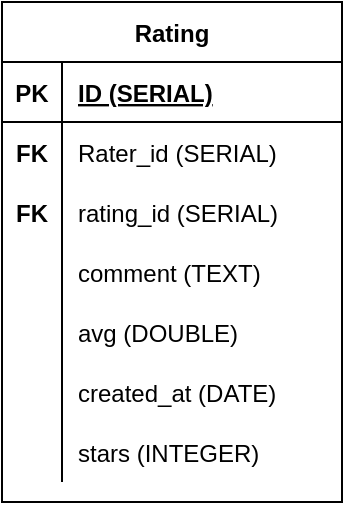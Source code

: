 <mxfile version="14.5.1" type="device"><diagram id="FjTCQWKBeKvHxWR1FYu7" name="Page-1"><mxGraphModel dx="1102" dy="811" grid="1" gridSize="10" guides="1" tooltips="1" connect="1" arrows="1" fold="1" page="1" pageScale="1" pageWidth="850" pageHeight="1100" math="0" shadow="0"><root><mxCell id="0"/><mxCell id="1" parent="0"/><mxCell id="2F7uqpPkroRlJWTEL0FG-1" value="Rating" style="shape=table;startSize=30;container=1;collapsible=1;childLayout=tableLayout;fixedRows=1;rowLines=0;fontStyle=1;align=center;resizeLast=1;" parent="1" vertex="1"><mxGeometry x="60" y="60" width="170" height="250" as="geometry"/></mxCell><mxCell id="2F7uqpPkroRlJWTEL0FG-2" value="" style="shape=partialRectangle;collapsible=0;dropTarget=0;pointerEvents=0;fillColor=none;top=0;left=0;bottom=1;right=0;points=[[0,0.5],[1,0.5]];portConstraint=eastwest;" parent="2F7uqpPkroRlJWTEL0FG-1" vertex="1"><mxGeometry y="30" width="170" height="30" as="geometry"/></mxCell><mxCell id="2F7uqpPkroRlJWTEL0FG-3" value="PK" style="shape=partialRectangle;connectable=0;fillColor=none;top=0;left=0;bottom=0;right=0;fontStyle=1;overflow=hidden;" parent="2F7uqpPkroRlJWTEL0FG-2" vertex="1"><mxGeometry width="30" height="30" as="geometry"/></mxCell><mxCell id="2F7uqpPkroRlJWTEL0FG-4" value="ID (SERIAL)" style="shape=partialRectangle;connectable=0;fillColor=none;top=0;left=0;bottom=0;right=0;align=left;spacingLeft=6;fontStyle=5;overflow=hidden;" parent="2F7uqpPkroRlJWTEL0FG-2" vertex="1"><mxGeometry x="30" width="140" height="30" as="geometry"/></mxCell><mxCell id="2F7uqpPkroRlJWTEL0FG-5" value="" style="shape=partialRectangle;collapsible=0;dropTarget=0;pointerEvents=0;fillColor=none;top=0;left=0;bottom=0;right=0;points=[[0,0.5],[1,0.5]];portConstraint=eastwest;" parent="2F7uqpPkroRlJWTEL0FG-1" vertex="1"><mxGeometry y="60" width="170" height="30" as="geometry"/></mxCell><mxCell id="2F7uqpPkroRlJWTEL0FG-6" value="FK" style="shape=partialRectangle;connectable=0;fillColor=none;top=0;left=0;bottom=0;right=0;editable=1;overflow=hidden;fontStyle=1" parent="2F7uqpPkroRlJWTEL0FG-5" vertex="1"><mxGeometry width="30" height="30" as="geometry"/></mxCell><mxCell id="2F7uqpPkroRlJWTEL0FG-7" value="Rater_id (SERIAL)" style="shape=partialRectangle;connectable=0;fillColor=none;top=0;left=0;bottom=0;right=0;align=left;spacingLeft=6;overflow=hidden;" parent="2F7uqpPkroRlJWTEL0FG-5" vertex="1"><mxGeometry x="30" width="140" height="30" as="geometry"/></mxCell><mxCell id="2F7uqpPkroRlJWTEL0FG-8" value="" style="shape=partialRectangle;collapsible=0;dropTarget=0;pointerEvents=0;fillColor=none;top=0;left=0;bottom=0;right=0;points=[[0,0.5],[1,0.5]];portConstraint=eastwest;" parent="2F7uqpPkroRlJWTEL0FG-1" vertex="1"><mxGeometry y="90" width="170" height="30" as="geometry"/></mxCell><mxCell id="2F7uqpPkroRlJWTEL0FG-9" value="FK" style="shape=partialRectangle;connectable=0;fillColor=none;top=0;left=0;bottom=0;right=0;editable=1;overflow=hidden;fontStyle=1" parent="2F7uqpPkroRlJWTEL0FG-8" vertex="1"><mxGeometry width="30" height="30" as="geometry"/></mxCell><mxCell id="2F7uqpPkroRlJWTEL0FG-10" value="rating_id (SERIAL)" style="shape=partialRectangle;connectable=0;fillColor=none;top=0;left=0;bottom=0;right=0;align=left;spacingLeft=6;overflow=hidden;" parent="2F7uqpPkroRlJWTEL0FG-8" vertex="1"><mxGeometry x="30" width="140" height="30" as="geometry"/></mxCell><mxCell id="2F7uqpPkroRlJWTEL0FG-11" value="" style="shape=partialRectangle;collapsible=0;dropTarget=0;pointerEvents=0;fillColor=none;top=0;left=0;bottom=0;right=0;points=[[0,0.5],[1,0.5]];portConstraint=eastwest;" parent="2F7uqpPkroRlJWTEL0FG-1" vertex="1"><mxGeometry y="120" width="170" height="30" as="geometry"/></mxCell><mxCell id="2F7uqpPkroRlJWTEL0FG-12" value="" style="shape=partialRectangle;connectable=0;fillColor=none;top=0;left=0;bottom=0;right=0;editable=1;overflow=hidden;" parent="2F7uqpPkroRlJWTEL0FG-11" vertex="1"><mxGeometry width="30" height="30" as="geometry"/></mxCell><mxCell id="2F7uqpPkroRlJWTEL0FG-13" value="comment (TEXT)" style="shape=partialRectangle;connectable=0;fillColor=none;top=0;left=0;bottom=0;right=0;align=left;spacingLeft=6;overflow=hidden;" parent="2F7uqpPkroRlJWTEL0FG-11" vertex="1"><mxGeometry x="30" width="140" height="30" as="geometry"/></mxCell><mxCell id="BEQXY62Yq5Sh_dmZfcad-14" value="" style="shape=partialRectangle;collapsible=0;dropTarget=0;pointerEvents=0;fillColor=none;top=0;left=0;bottom=0;right=0;points=[[0,0.5],[1,0.5]];portConstraint=eastwest;" vertex="1" parent="2F7uqpPkroRlJWTEL0FG-1"><mxGeometry y="150" width="170" height="30" as="geometry"/></mxCell><mxCell id="BEQXY62Yq5Sh_dmZfcad-15" value="" style="shape=partialRectangle;connectable=0;fillColor=none;top=0;left=0;bottom=0;right=0;editable=1;overflow=hidden;" vertex="1" parent="BEQXY62Yq5Sh_dmZfcad-14"><mxGeometry width="30" height="30" as="geometry"/></mxCell><mxCell id="BEQXY62Yq5Sh_dmZfcad-16" value="avg (DOUBLE)" style="shape=partialRectangle;connectable=0;fillColor=none;top=0;left=0;bottom=0;right=0;align=left;spacingLeft=6;overflow=hidden;" vertex="1" parent="BEQXY62Yq5Sh_dmZfcad-14"><mxGeometry x="30" width="140" height="30" as="geometry"/></mxCell><mxCell id="BEQXY62Yq5Sh_dmZfcad-33" value="" style="shape=partialRectangle;collapsible=0;dropTarget=0;pointerEvents=0;fillColor=none;top=0;left=0;bottom=0;right=0;points=[[0,0.5],[1,0.5]];portConstraint=eastwest;" vertex="1" parent="2F7uqpPkroRlJWTEL0FG-1"><mxGeometry y="180" width="170" height="30" as="geometry"/></mxCell><mxCell id="BEQXY62Yq5Sh_dmZfcad-34" value="" style="shape=partialRectangle;connectable=0;fillColor=none;top=0;left=0;bottom=0;right=0;editable=1;overflow=hidden;" vertex="1" parent="BEQXY62Yq5Sh_dmZfcad-33"><mxGeometry width="30" height="30" as="geometry"/></mxCell><mxCell id="BEQXY62Yq5Sh_dmZfcad-35" value="created_at (DATE)" style="shape=partialRectangle;connectable=0;fillColor=none;top=0;left=0;bottom=0;right=0;align=left;spacingLeft=6;overflow=hidden;" vertex="1" parent="BEQXY62Yq5Sh_dmZfcad-33"><mxGeometry x="30" width="140" height="30" as="geometry"/></mxCell><mxCell id="BEQXY62Yq5Sh_dmZfcad-36" value="" style="shape=partialRectangle;collapsible=0;dropTarget=0;pointerEvents=0;fillColor=none;top=0;left=0;bottom=0;right=0;points=[[0,0.5],[1,0.5]];portConstraint=eastwest;" vertex="1" parent="2F7uqpPkroRlJWTEL0FG-1"><mxGeometry y="210" width="170" height="30" as="geometry"/></mxCell><mxCell id="BEQXY62Yq5Sh_dmZfcad-37" value="" style="shape=partialRectangle;connectable=0;fillColor=none;top=0;left=0;bottom=0;right=0;editable=1;overflow=hidden;" vertex="1" parent="BEQXY62Yq5Sh_dmZfcad-36"><mxGeometry width="30" height="30" as="geometry"/></mxCell><mxCell id="BEQXY62Yq5Sh_dmZfcad-38" value="stars (INTEGER)" style="shape=partialRectangle;connectable=0;fillColor=none;top=0;left=0;bottom=0;right=0;align=left;spacingLeft=6;overflow=hidden;" vertex="1" parent="BEQXY62Yq5Sh_dmZfcad-36"><mxGeometry x="30" width="140" height="30" as="geometry"/></mxCell></root></mxGraphModel></diagram></mxfile>